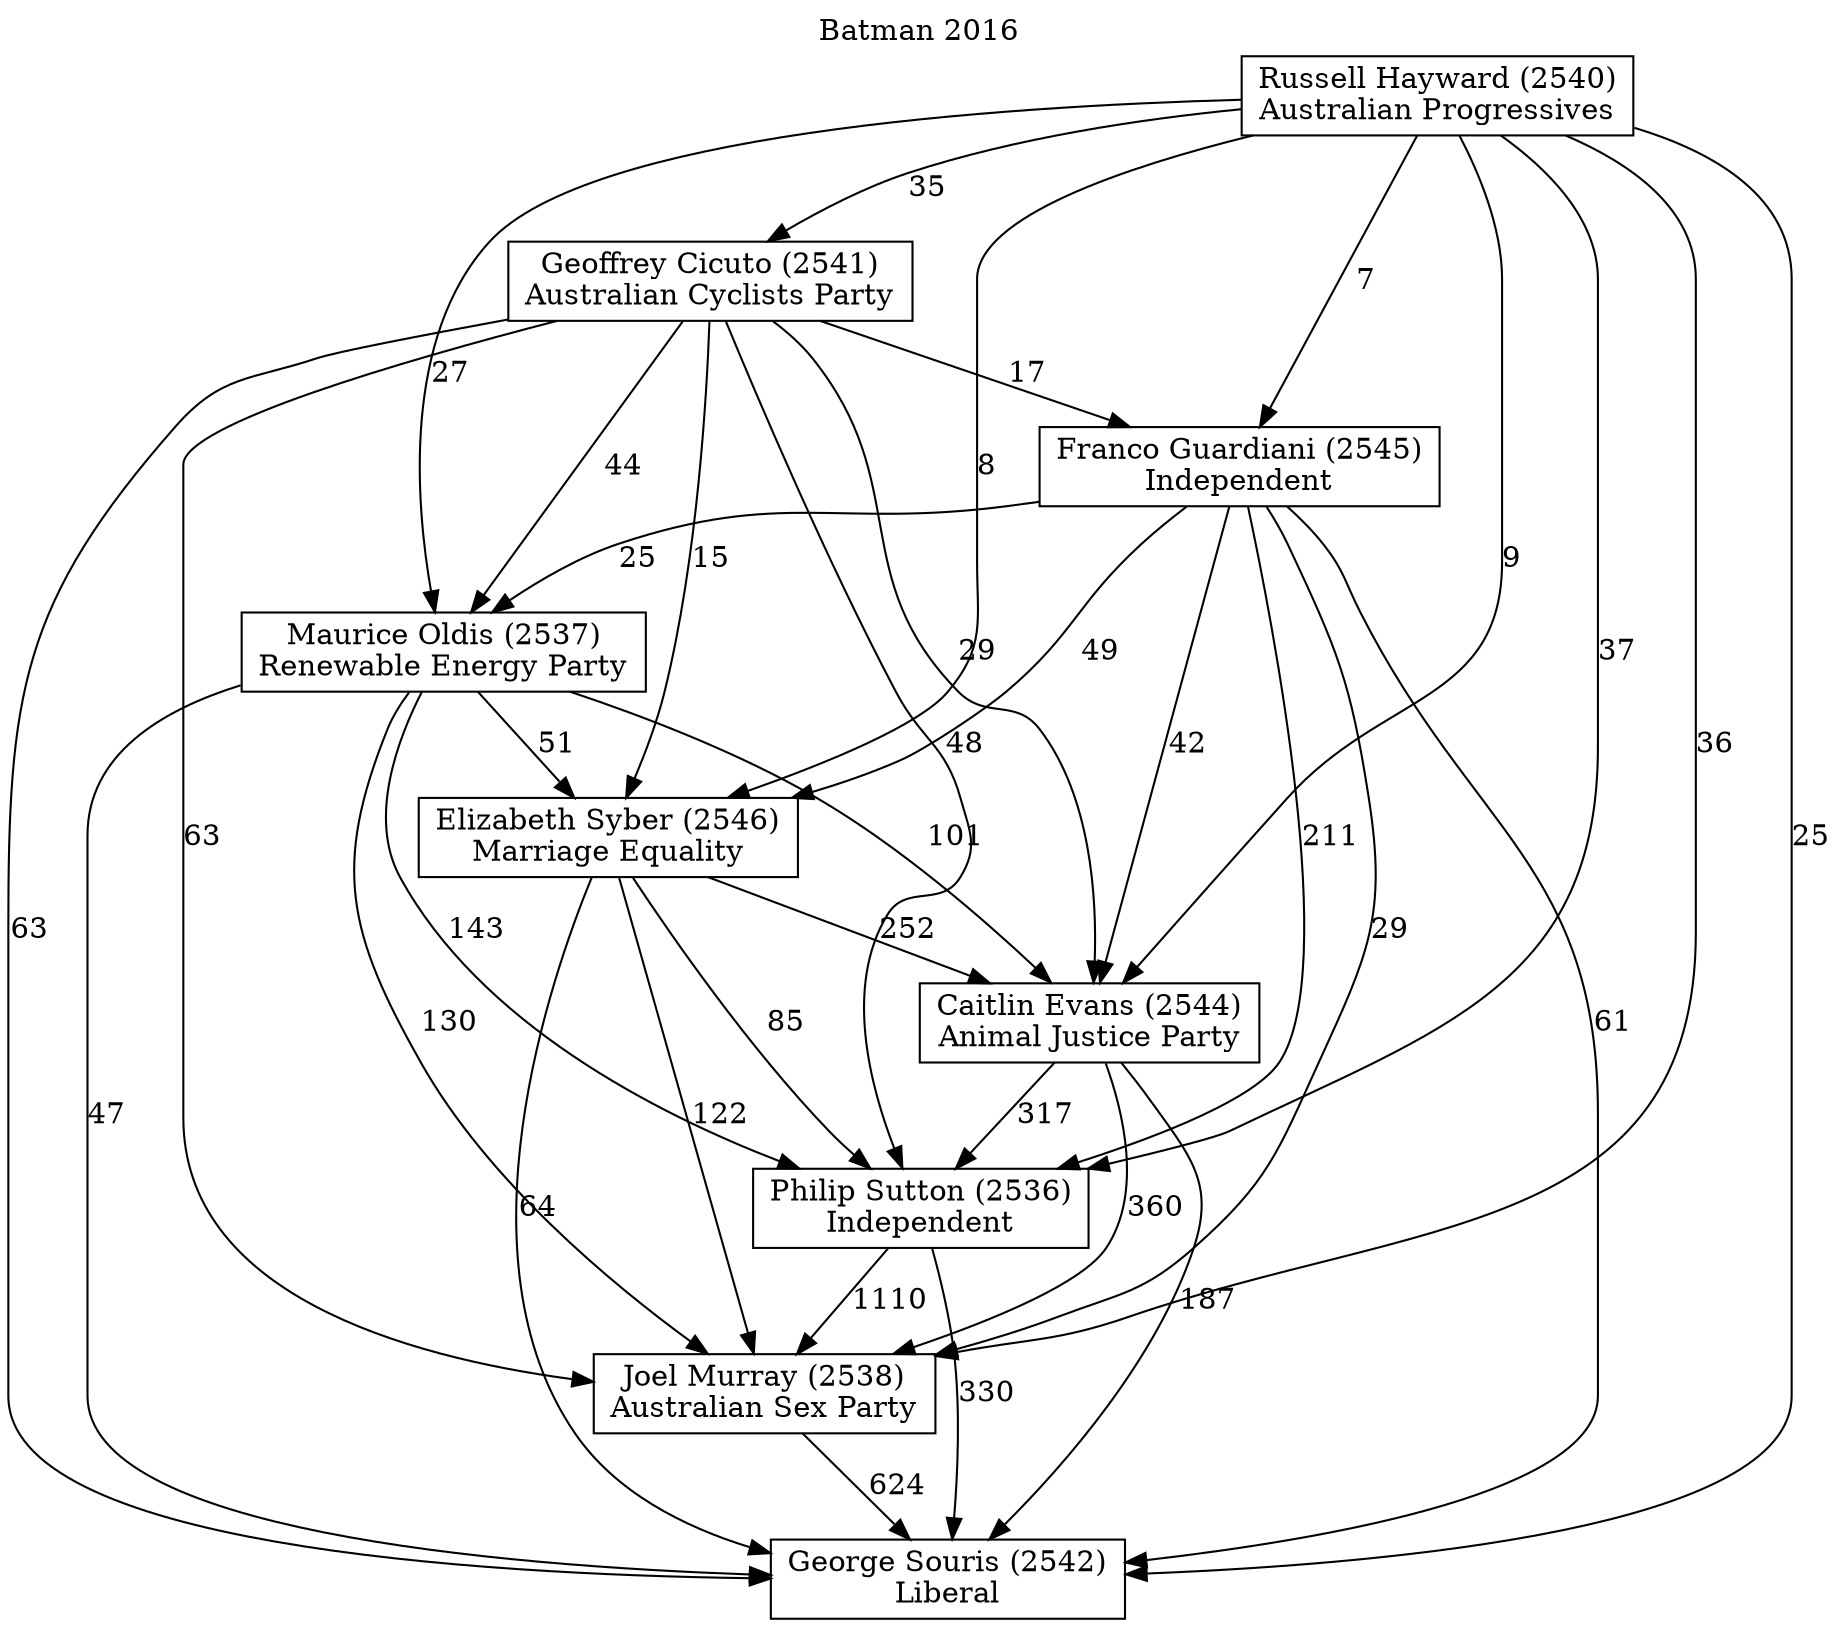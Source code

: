 // House preference flow
digraph "George Souris (2542)_Batman_2016" {
	graph [label="Batman 2016" labelloc=t mclimit=10]
	node [shape=box]
	"George Souris (2542)" [label="George Souris (2542)
Liberal"]
	"Joel Murray (2538)" [label="Joel Murray (2538)
Australian Sex Party"]
	"Philip Sutton (2536)" [label="Philip Sutton (2536)
Independent"]
	"Caitlin Evans (2544)" [label="Caitlin Evans (2544)
Animal Justice Party"]
	"Elizabeth Syber (2546)" [label="Elizabeth Syber (2546)
Marriage Equality"]
	"Maurice Oldis (2537)" [label="Maurice Oldis (2537)
Renewable Energy Party"]
	"Franco Guardiani (2545)" [label="Franco Guardiani (2545)
Independent"]
	"Geoffrey Cicuto (2541)" [label="Geoffrey Cicuto (2541)
Australian Cyclists Party"]
	"Russell Hayward (2540)" [label="Russell Hayward (2540)
Australian Progressives"]
	"Joel Murray (2538)" -> "George Souris (2542)" [label=624]
	"Philip Sutton (2536)" -> "Joel Murray (2538)" [label=1110]
	"Caitlin Evans (2544)" -> "Philip Sutton (2536)" [label=317]
	"Elizabeth Syber (2546)" -> "Caitlin Evans (2544)" [label=252]
	"Maurice Oldis (2537)" -> "Elizabeth Syber (2546)" [label=51]
	"Franco Guardiani (2545)" -> "Maurice Oldis (2537)" [label=25]
	"Geoffrey Cicuto (2541)" -> "Franco Guardiani (2545)" [label=17]
	"Russell Hayward (2540)" -> "Geoffrey Cicuto (2541)" [label=35]
	"Philip Sutton (2536)" -> "George Souris (2542)" [label=330]
	"Caitlin Evans (2544)" -> "George Souris (2542)" [label=187]
	"Elizabeth Syber (2546)" -> "George Souris (2542)" [label=64]
	"Maurice Oldis (2537)" -> "George Souris (2542)" [label=47]
	"Franco Guardiani (2545)" -> "George Souris (2542)" [label=61]
	"Geoffrey Cicuto (2541)" -> "George Souris (2542)" [label=63]
	"Russell Hayward (2540)" -> "George Souris (2542)" [label=25]
	"Russell Hayward (2540)" -> "Franco Guardiani (2545)" [label=7]
	"Geoffrey Cicuto (2541)" -> "Maurice Oldis (2537)" [label=44]
	"Russell Hayward (2540)" -> "Maurice Oldis (2537)" [label=27]
	"Franco Guardiani (2545)" -> "Elizabeth Syber (2546)" [label=49]
	"Geoffrey Cicuto (2541)" -> "Elizabeth Syber (2546)" [label=15]
	"Russell Hayward (2540)" -> "Elizabeth Syber (2546)" [label=8]
	"Maurice Oldis (2537)" -> "Caitlin Evans (2544)" [label=101]
	"Franco Guardiani (2545)" -> "Caitlin Evans (2544)" [label=42]
	"Geoffrey Cicuto (2541)" -> "Caitlin Evans (2544)" [label=29]
	"Russell Hayward (2540)" -> "Caitlin Evans (2544)" [label=9]
	"Elizabeth Syber (2546)" -> "Philip Sutton (2536)" [label=85]
	"Maurice Oldis (2537)" -> "Philip Sutton (2536)" [label=143]
	"Franco Guardiani (2545)" -> "Philip Sutton (2536)" [label=211]
	"Geoffrey Cicuto (2541)" -> "Philip Sutton (2536)" [label=48]
	"Russell Hayward (2540)" -> "Philip Sutton (2536)" [label=37]
	"Caitlin Evans (2544)" -> "Joel Murray (2538)" [label=360]
	"Elizabeth Syber (2546)" -> "Joel Murray (2538)" [label=122]
	"Maurice Oldis (2537)" -> "Joel Murray (2538)" [label=130]
	"Franco Guardiani (2545)" -> "Joel Murray (2538)" [label=29]
	"Geoffrey Cicuto (2541)" -> "Joel Murray (2538)" [label=63]
	"Russell Hayward (2540)" -> "Joel Murray (2538)" [label=36]
}
